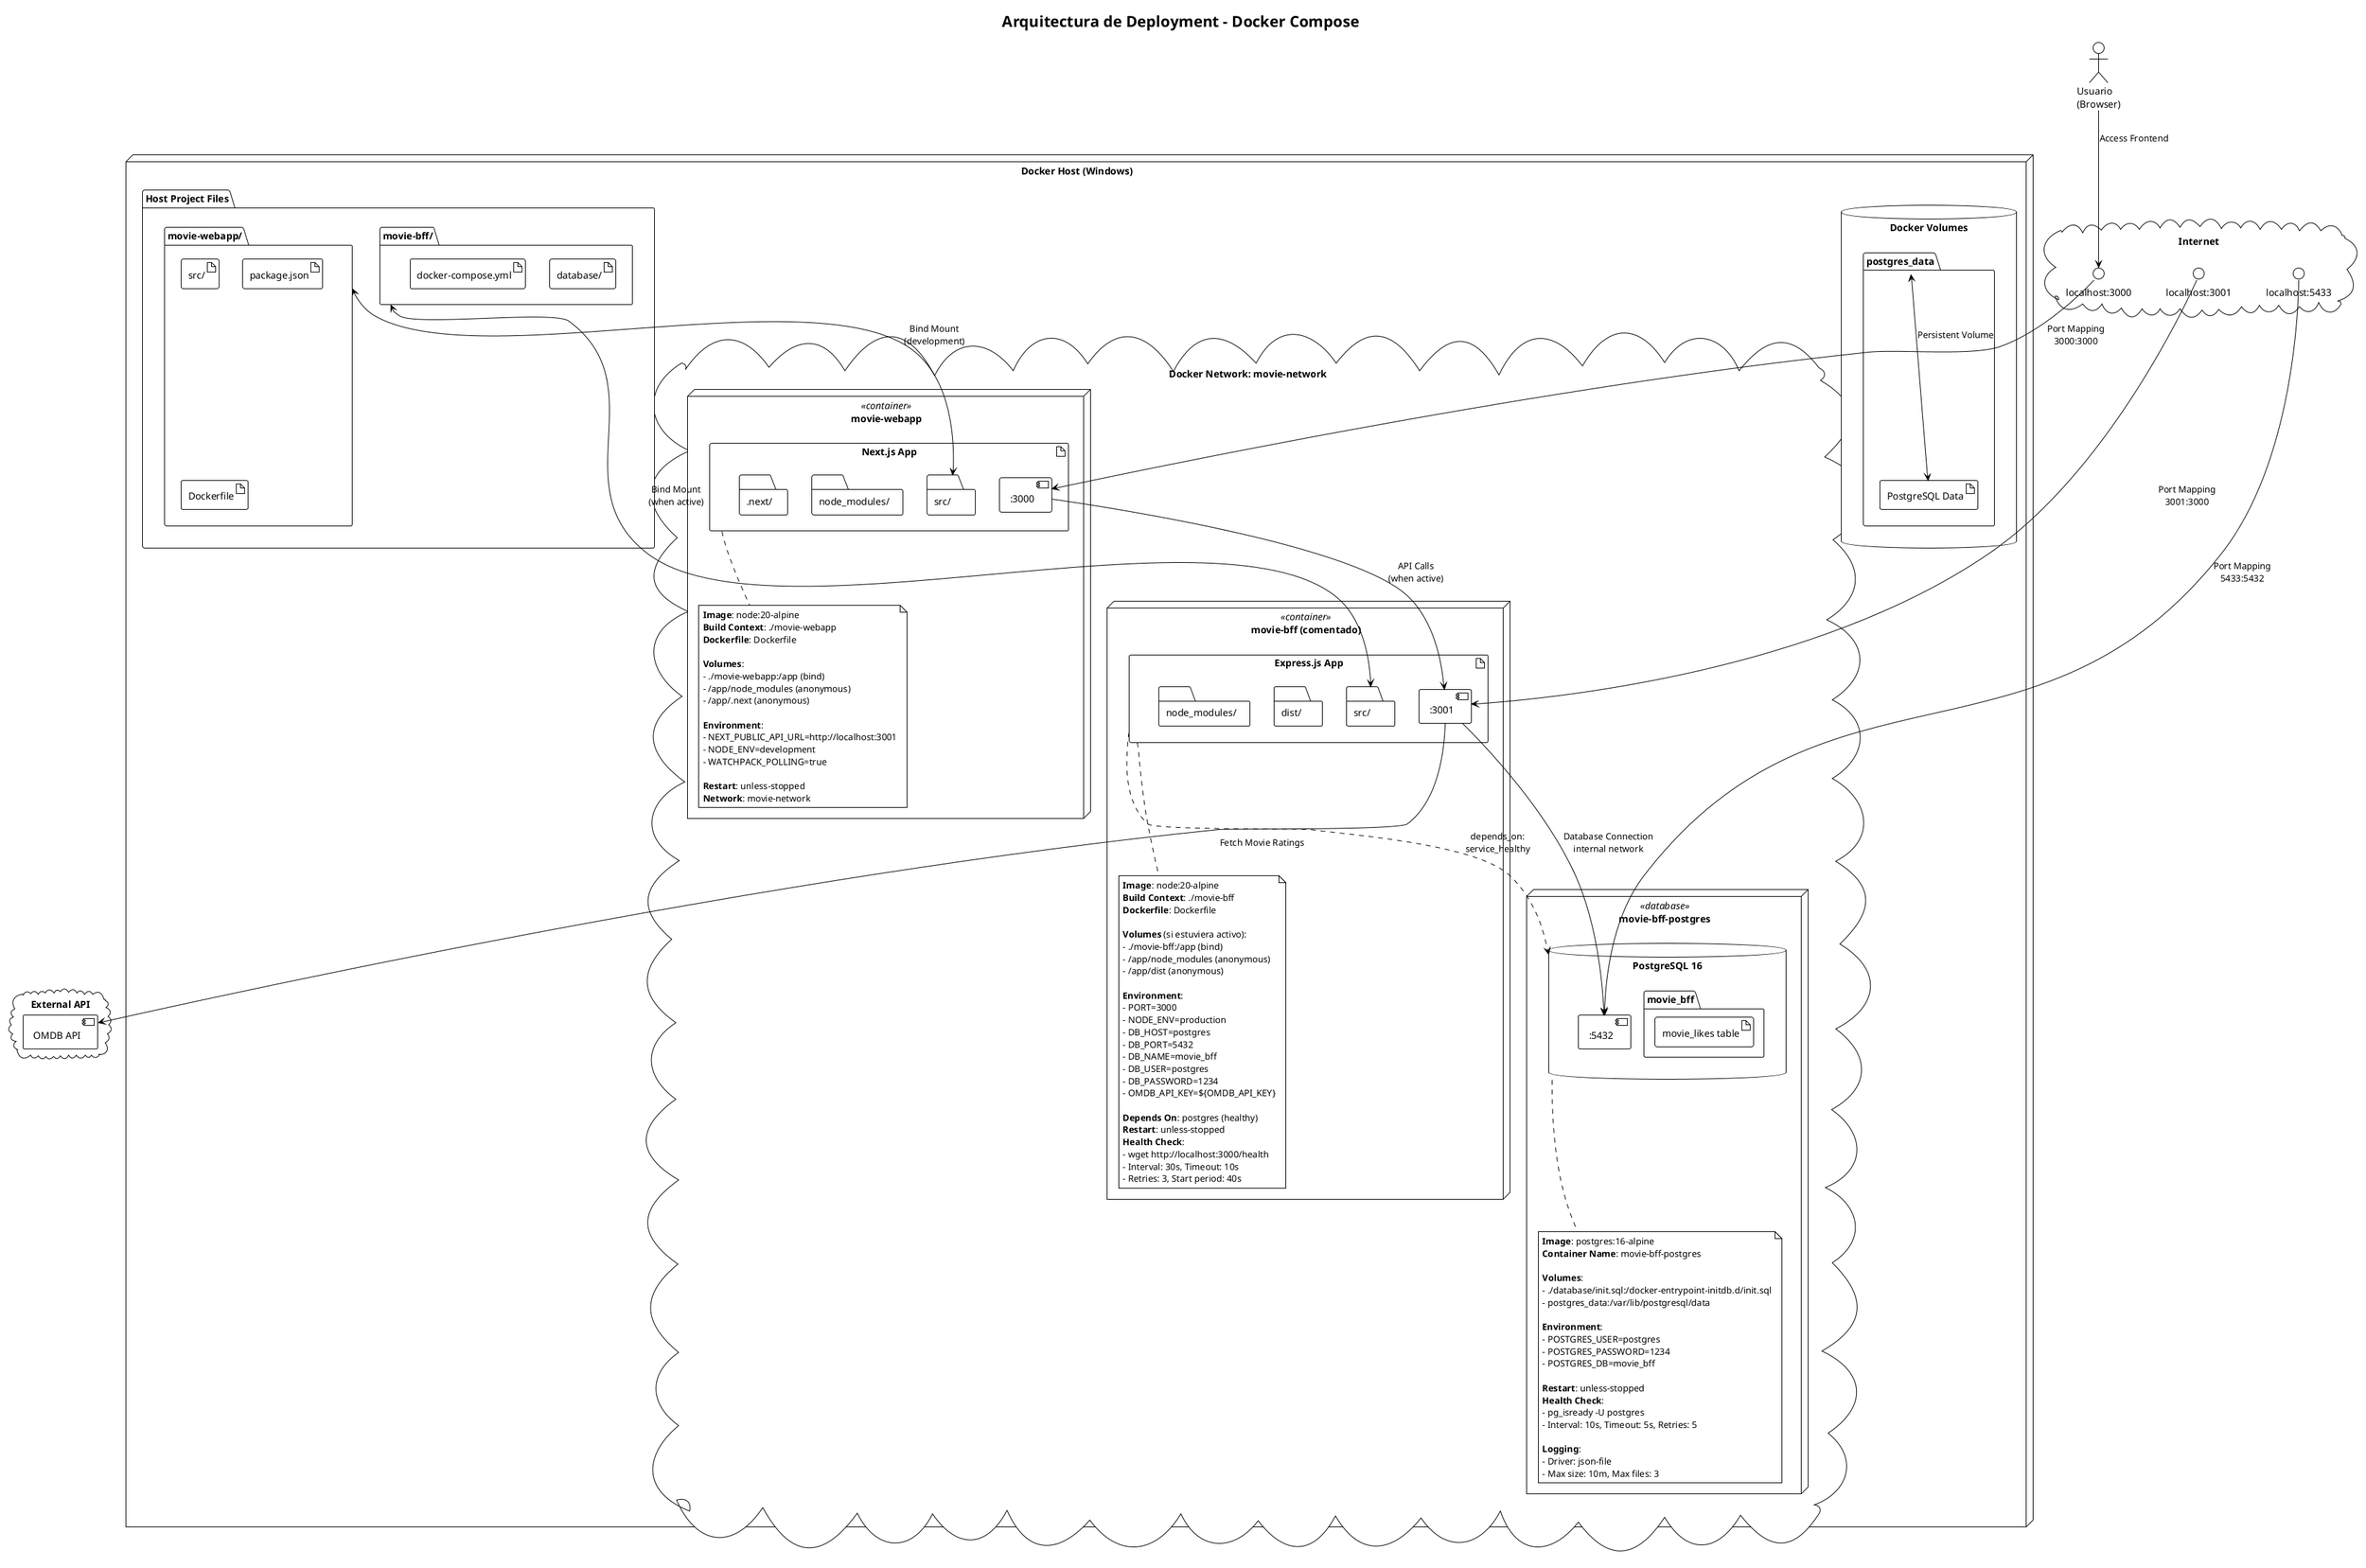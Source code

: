 @startuml Deployment Docker - Arquitectura de Contenedores
!theme plain

title Arquitectura de Deployment - Docker Compose

' ========================================
' Nodos físicos/lógicos
' ========================================
node "Docker Host (Windows)" {
    
    ' Red Docker
    cloud "Docker Network: movie-network" as network {
        
        ' ========================================
        ' Contenedor Frontend
        ' ========================================
        node "movie-webapp" <<container>> {
            artifact "Next.js App" as nextApp {
                component ":3000" as port3000
                folder "src/" as srcFront
                folder "node_modules/" as nodeModulesFront
                folder ".next/" as nextCache
            }
            
            note bottom of nextApp
                **Image**: node:20-alpine
                **Build Context**: ./movie-webapp
                **Dockerfile**: Dockerfile
                
                **Volumes**:
                - ./movie-webapp:/app (bind)
                - /app/node_modules (anonymous)
                - /app/.next (anonymous)
                
                **Environment**:
                - NEXT_PUBLIC_API_URL=http://localhost:3001
                - NODE_ENV=development
                - WATCHPACK_POLLING=true
                
                **Restart**: unless-stopped
                **Network**: movie-network
            end note
        }
        
        ' ========================================
        ' Contenedor Backend
        ' ========================================
        node "movie-bff (comentado)" <<container>> {
            artifact "Express.js App" as expressApp {
                component ":3001" as port3001
                folder "src/" as srcBack
                folder "dist/" as dist
                folder "node_modules/" as nodeModulesBack
            }
            
            note bottom of expressApp
                **Image**: node:20-alpine
                **Build Context**: ./movie-bff
                **Dockerfile**: Dockerfile
                
                **Volumes** (si estuviera activo):
                - ./movie-bff:/app (bind)
                - /app/node_modules (anonymous)
                - /app/dist (anonymous)
                
                **Environment**:
                - PORT=3000
                - NODE_ENV=production
                - DB_HOST=postgres
                - DB_PORT=5432
                - DB_NAME=movie_bff
                - DB_USER=postgres
                - DB_PASSWORD=1234
                - OMDB_API_KEY=${OMDB_API_KEY}
                
                **Depends On**: postgres (healthy)
                **Restart**: unless-stopped
                **Health Check**:
                - wget http://localhost:3000/health
                - Interval: 30s, Timeout: 10s
                - Retries: 3, Start period: 40s
            end note
        }
        
        ' ========================================
        ' Contenedor PostgreSQL
        ' ========================================
        node "movie-bff-postgres" <<database>> {
            database "PostgreSQL 16" as pgInstance {
                component ":5432" as port5432
                folder "movie_bff" as dbFolder {
                    artifact "movie_likes table" as table
                }
            }
            
            note bottom of pgInstance
                **Image**: postgres:16-alpine
                **Container Name**: movie-bff-postgres
                
                **Volumes**:
                - ./database/init.sql:/docker-entrypoint-initdb.d/init.sql
                - postgres_data:/var/lib/postgresql/data
                
                **Environment**:
                - POSTGRES_USER=postgres
                - POSTGRES_PASSWORD=1234
                - POSTGRES_DB=movie_bff
                
                **Restart**: unless-stopped
                **Health Check**:
                - pg_isready -U postgres
                - Interval: 10s, Timeout: 5s, Retries: 5
                
                **Logging**:
                - Driver: json-file
                - Max size: 10m, Max files: 3
            end note
        }
    }
    
    ' ========================================
    ' Volúmenes Persistentes
    ' ========================================
    database "Docker Volumes" {
        folder "postgres_data" as volume {
            artifact "PostgreSQL Data" as pgData
        }
    }
    
    ' ========================================
    ' Archivos del Host
    ' ========================================
    folder "Host Project Files" {
        folder "movie-webapp/" as hostWebapp {
            artifact "src/"
            artifact "package.json"
            artifact "Dockerfile"
        }
        
        folder "movie-bff/" as hostBff {
            artifact "src/"
            artifact "database/"
            artifact "docker-compose.yml"
            artifact "package.json"
            artifact "Dockerfile"
        }
    }
}

' ========================================
' Usuario y Red Externa
' ========================================
actor "Usuario\n(Browser)" as user

cloud "Internet" {
    interface "localhost:3000" as extPort3000
    interface "localhost:3001" as extPort3001
    interface "localhost:5433" as extPort5433
}

cloud "External API" {
    component "OMDB API" as omdb
}

' ========================================
' Conexiones de Red
' ========================================
user --> extPort3000 : "Access Frontend"
extPort3000 --> port3000 : "Port Mapping\n3000:3000"

port3000 --> port3001 : "API Calls\n(when active)"
extPort3001 --> port3001 : "Port Mapping\n3001:3000"

port3001 --> port5432 : "Database Connection\ninternal network"
extPort5433 --> port5432 : "Port Mapping\n5433:5432"

port3001 --> omdb : "Fetch Movie Ratings"

' ========================================
' Sincronización de Volúmenes
' ========================================
hostWebapp <--> srcFront : "Bind Mount\n(development)"
hostBff <--> srcBack : "Bind Mount\n(when active)"
volume <--> pgData : "Persistent Volume"

' ========================================
' Dependencias entre Contenedores
' ========================================
expressApp ..> pgInstance : "depends_on:\nservice_healthy"

@enduml
